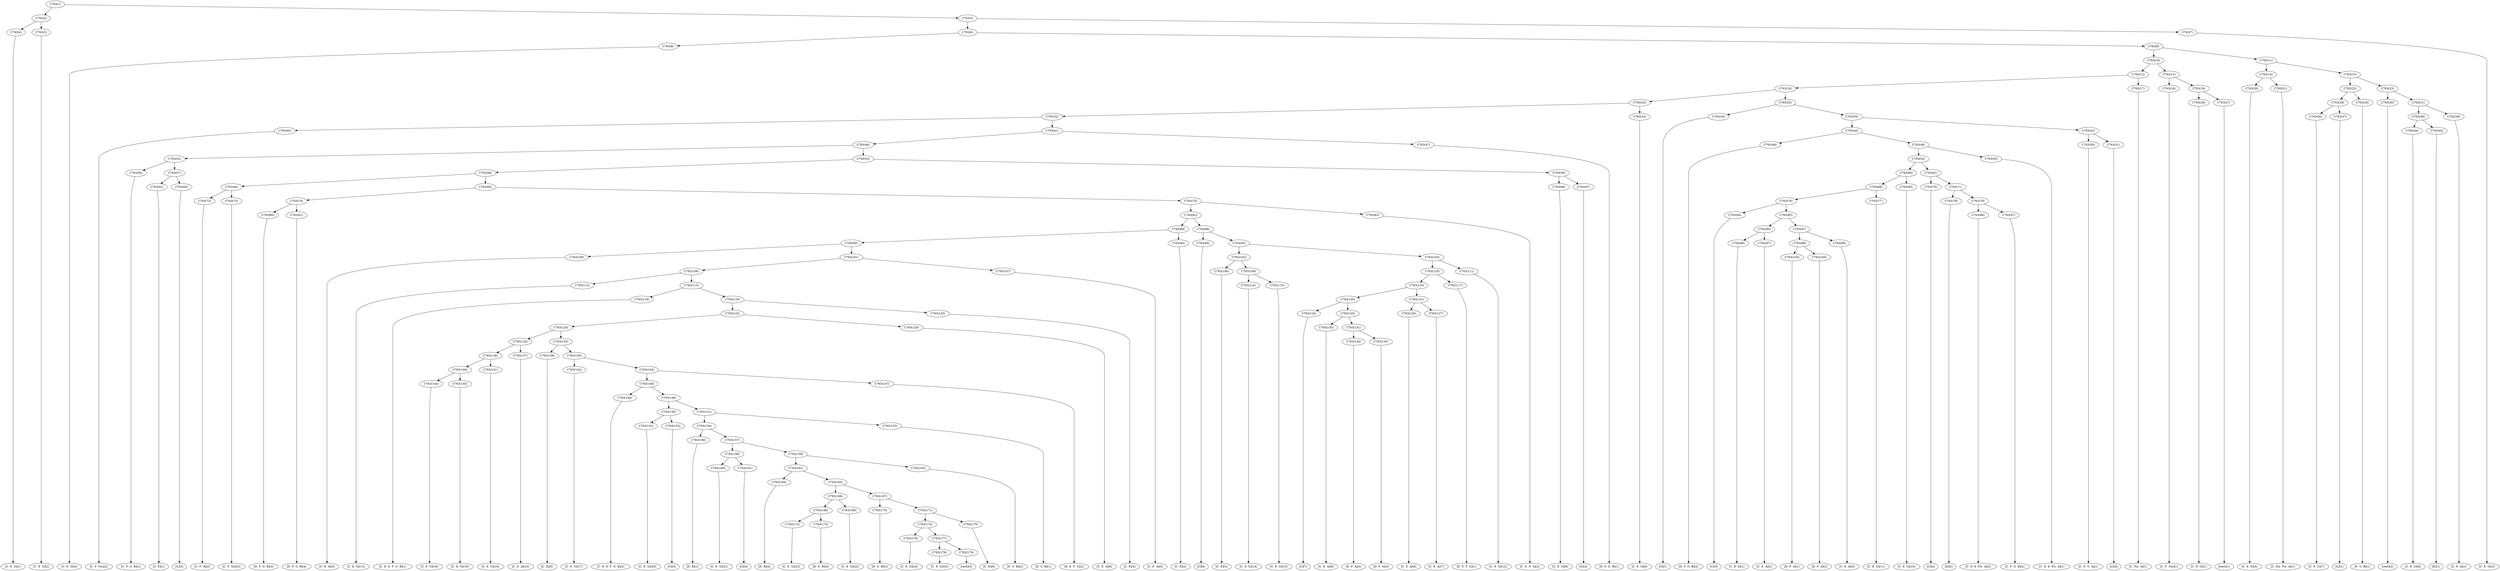 digraph sample{
"C763(1)"->"C763(2)"
"C763(1)"->"C763(3)"
"C763(2)"->"C763(4)"
"C763(2)"->"C763(5)"
"C763(3)"->"C763(6)"
"C763(3)"->"C763(7)"
"C763(4)"->"[C  E  G](1)"
"C763(5)"->"[C  E  G](2)"
"C763(6)"->"C763(8)"
"C763(6)"->"C763(9)"
"C763(7)"->"[C  E  G](3)"
"C763(8)"->"[C  E  G](4)"
"C763(9)"->"C763(10)"
"C763(9)"->"C763(11)"
"C763(10)"->"C763(12)"
"C763(10)"->"C763(13)"
"C763(11)"->"C763(14)"
"C763(11)"->"C763(15)"
"C763(12)"->"C763(16)"
"C763(12)"->"C763(17)"
"C763(13)"->"C763(18)"
"C763(13)"->"C763(19)"
"C763(14)"->"C763(20)"
"C763(14)"->"C763(21)"
"C763(15)"->"C763(22)"
"C763(15)"->"C763(23)"
"C763(16)"->"C763(24)"
"C763(16)"->"C763(25)"
"C763(17)"->"[C  Fis  A](1)"
"C763(18)"->"[C  F  Gis](1)"
"C763(19)"->"C763(26)"
"C763(19)"->"C763(27)"
"C763(20)"->"[C  E  G](5)"
"C763(21)"->"[C  Dis  Fis  A](1)"
"C763(22)"->"C763(28)"
"C763(22)"->"C763(29)"
"C763(23)"->"C763(30)"
"C763(23)"->"C763(31)"
"C763(24)"->"C763(32)"
"C763(24)"->"C763(33)"
"C763(25)"->"C763(34)"
"C763(25)"->"C763(35)"
"C763(26)"->"[C  D  G](1)"
"C763(27)"->"[rest](1)"
"C763(28)"->"C763(36)"
"C763(28)"->"C763(37)"
"C763(29)"->"[F  G  B](1)"
"C763(30)"->"[rest](2)"
"C763(31)"->"C763(38)"
"C763(31)"->"C763(39)"
"C763(32)"->"C763(40)"
"C763(32)"->"C763(41)"
"C763(33)"->"[C  E  G](6)"
"C763(34)"->"[G](1)"
"C763(35)"->"C763(42)"
"C763(35)"->"C763(43)"
"C763(36)"->"[C  E  G](7)"
"C763(37)"->"[C](1)"
"C763(38)"->"C763(44)"
"C763(38)"->"C763(45)"
"C763(39)"->"[C  F  A](1)"
"C763(40)"->"[C  F  Gis](2)"
"C763(41)"->"C763(46)"
"C763(41)"->"C763(47)"
"C763(42)"->"C763(48)"
"C763(42)"->"C763(49)"
"C763(43)"->"C763(50)"
"C763(43)"->"C763(51)"
"C763(44)"->"[C  E  G](8)"
"C763(45)"->"[E](1)"
"C763(46)"->"C763(52)"
"C763(46)"->"C763(53)"
"C763(47)"->"[D  F  G  B](1)"
"C763(48)"->"[D  F  G  B](2)"
"C763(49)"->"C763(54)"
"C763(49)"->"C763(55)"
"C763(50)"->"[C  E  G  A](1)"
"C763(51)"->"[C](2)"
"C763(52)"->"C763(56)"
"C763(52)"->"C763(57)"
"C763(53)"->"C763(58)"
"C763(53)"->"C763(59)"
"C763(54)"->"C763(60)"
"C763(54)"->"C763(61)"
"C763(55)"->"[C  D  E  Fis  A](1)"
"C763(56)"->"[C  F  G  B](1)"
"C763(57)"->"C763(62)"
"C763(57)"->"C763(63)"
"C763(58)"->"C763(64)"
"C763(58)"->"C763(65)"
"C763(59)"->"C763(66)"
"C763(59)"->"C763(67)"
"C763(60)"->"C763(68)"
"C763(60)"->"C763(69)"
"C763(61)"->"C763(70)"
"C763(61)"->"C763(71)"
"C763(62)"->"[C  E](1)"
"C763(63)"->"[C](3)"
"C763(64)"->"C763(72)"
"C763(64)"->"C763(73)"
"C763(65)"->"C763(74)"
"C763(65)"->"C763(75)"
"C763(66)"->"[C  E  G](9)"
"C763(67)"->"[G](2)"
"C763(68)"->"C763(76)"
"C763(68)"->"C763(77)"
"C763(69)"->"[C  E  G](10)"
"C763(70)"->"[C](4)"
"C763(71)"->"C763(78)"
"C763(71)"->"C763(79)"
"C763(72)"->"[C  F  A](2)"
"C763(73)"->"[C  F  Gis](3)"
"C763(74)"->"C763(80)"
"C763(74)"->"C763(81)"
"C763(75)"->"C763(82)"
"C763(75)"->"C763(83)"
"C763(76)"->"C763(84)"
"C763(76)"->"C763(85)"
"C763(77)"->"[C  E  G](11)"
"C763(78)"->"[E](2)"
"C763(79)"->"C763(86)"
"C763(79)"->"C763(87)"
"C763(80)"->"[D  F  G  B](3)"
"C763(81)"->"[D  F  G  B](4)"
"C763(82)"->"C763(88)"
"C763(82)"->"C763(89)"
"C763(83)"->"[C  E  G  A](2)"
"C763(84)"->"[C](5)"
"C763(85)"->"C763(90)"
"C763(85)"->"C763(91)"
"C763(86)"->"[C  D  E  Fis  A](2)"
"C763(87)"->"[C  F  G  B](2)"
"C763(88)"->"C763(92)"
"C763(88)"->"C763(93)"
"C763(89)"->"C763(94)"
"C763(89)"->"C763(95)"
"C763(90)"->"C763(96)"
"C763(90)"->"C763(97)"
"C763(91)"->"C763(98)"
"C763(91)"->"C763(99)"
"C763(92)"->"C763(100)"
"C763(92)"->"C763(101)"
"C763(93)"->"[C  E](2)"
"C763(94)"->"[C](6)"
"C763(95)"->"C763(102)"
"C763(95)"->"C763(103)"
"C763(96)"->"[C  E  A](1)"
"C763(97)"->"[C  E  A](2)"
"C763(98)"->"C763(104)"
"C763(98)"->"C763(105)"
"C763(99)"->"[C  E  A](3)"
"C763(100)"->"[C  E  A](4)"
"C763(101)"->"C763(106)"
"C763(101)"->"C763(107)"
"C763(102)"->"C763(108)"
"C763(102)"->"C763(109)"
"C763(103)"->"C763(110)"
"C763(103)"->"C763(111)"
"C763(104)"->"[D  F  A](1)"
"C763(105)"->"[D  F  A](2)"
"C763(106)"->"C763(112)"
"C763(106)"->"C763(113)"
"C763(107)"->"[C  E  A](5)"
"C763(108)"->"[C  E](3)"
"C763(109)"->"C763(114)"
"C763(109)"->"C763(115)"
"C763(110)"->"C763(116)"
"C763(110)"->"C763(117)"
"C763(111)"->"[C  E  G](12)"
"C763(112)"->"[C  E  G](13)"
"C763(113)"->"C763(118)"
"C763(113)"->"C763(119)"
"C763(114)"->"[C  E  G](14)"
"C763(115)"->"[C  E  G](15)"
"C763(116)"->"C763(120)"
"C763(116)"->"C763(121)"
"C763(117)"->"[D  E  F  G](1)"
"C763(118)"->"[C  D  E  F  G  B](1)"
"C763(119)"->"C763(122)"
"C763(119)"->"C763(123)"
"C763(120)"->"C763(124)"
"C763(120)"->"C763(125)"
"C763(121)"->"C763(126)"
"C763(121)"->"C763(127)"
"C763(122)"->"C763(128)"
"C763(122)"->"C763(129)"
"C763(123)"->"[C  E](4)"
"C763(124)"->"[C](7)"
"C763(125)"->"C763(130)"
"C763(125)"->"C763(131)"
"C763(126)"->"[C  E  A](6)"
"C763(127)"->"[C  E  A](7)"
"C763(128)"->"C763(132)"
"C763(128)"->"C763(133)"
"C763(129)"->"[C  E  A](8)"
"C763(130)"->"[C  E  A](9)"
"C763(131)"->"C763(134)"
"C763(131)"->"C763(135)"
"C763(132)"->"C763(136)"
"C763(132)"->"C763(137)"
"C763(133)"->"C763(138)"
"C763(133)"->"C763(139)"
"C763(134)"->"[D  F  A](3)"
"C763(135)"->"[D  F  A](4)"
"C763(136)"->"C763(140)"
"C763(136)"->"C763(141)"
"C763(137)"->"[C  E  A](10)"
"C763(138)"->"[C  E](5)"
"C763(139)"->"C763(142)"
"C763(139)"->"C763(143)"
"C763(140)"->"C763(144)"
"C763(140)"->"C763(145)"
"C763(141)"->"[C  E  G](16)"
"C763(142)"->"[C  E  G](17)"
"C763(143)"->"C763(146)"
"C763(143)"->"C763(147)"
"C763(144)"->"[C  E  G](18)"
"C763(145)"->"[C  E  G](19)"
"C763(146)"->"C763(148)"
"C763(146)"->"C763(149)"
"C763(147)"->"[D  E  F  G](2)"
"C763(148)"->"[C  D  E  F  G  B](2)"
"C763(149)"->"C763(150)"
"C763(149)"->"C763(151)"
"C763(150)"->"C763(152)"
"C763(150)"->"C763(153)"
"C763(151)"->"C763(154)"
"C763(151)"->"C763(155)"
"C763(152)"->"[C  E  G](20)"
"C763(153)"->"[G](3)"
"C763(154)"->"C763(156)"
"C763(154)"->"C763(157)"
"C763(155)"->"[D  G  B](1)"
"C763(156)"->"[D  B](1)"
"C763(157)"->"C763(158)"
"C763(157)"->"C763(159)"
"C763(158)"->"C763(160)"
"C763(158)"->"C763(161)"
"C763(159)"->"C763(162)"
"C763(159)"->"C763(163)"
"C763(160)"->"[C  E  G](21)"
"C763(161)"->"[G](4)"
"C763(162)"->"C763(164)"
"C763(162)"->"C763(165)"
"C763(163)"->"[D  G  B](2)"
"C763(164)"->"[D  B](2)"
"C763(165)"->"C763(166)"
"C763(165)"->"C763(167)"
"C763(166)"->"C763(168)"
"C763(166)"->"C763(169)"
"C763(167)"->"C763(170)"
"C763(167)"->"C763(171)"
"C763(168)"->"C763(172)"
"C763(168)"->"C763(173)"
"C763(169)"->"[C  E  G](22)"
"C763(170)"->"[D  G  B](3)"
"C763(171)"->"C763(174)"
"C763(171)"->"C763(175)"
"C763(172)"->"[C  E  G](23)"
"C763(173)"->"[D  G  B](4)"
"C763(174)"->"C763(176)"
"C763(174)"->"C763(177)"
"C763(175)"->"[C  E](6)"
"C763(176)"->"[C  E  G](24)"
"C763(177)"->"C763(178)"
"C763(177)"->"C763(179)"
"C763(178)"->"[C  E  G](25)"
"C763(179)"->"[rest](3)"
{rank = min; "C763(1)";}
{rank = same; "C763(2)"; "C763(3)";}
{rank = same; "C763(4)"; "C763(5)"; "C763(6)"; "C763(7)";}
{rank = same; "C763(8)"; "C763(9)";}
{rank = same; "C763(10)"; "C763(11)";}
{rank = same; "C763(12)"; "C763(13)"; "C763(14)"; "C763(15)";}
{rank = same; "C763(16)"; "C763(17)"; "C763(18)"; "C763(19)"; "C763(20)"; "C763(21)"; "C763(22)"; "C763(23)";}
{rank = same; "C763(24)"; "C763(25)"; "C763(26)"; "C763(27)"; "C763(28)"; "C763(29)"; "C763(30)"; "C763(31)";}
{rank = same; "C763(32)"; "C763(33)"; "C763(34)"; "C763(35)"; "C763(36)"; "C763(37)"; "C763(38)"; "C763(39)";}
{rank = same; "C763(40)"; "C763(41)"; "C763(42)"; "C763(43)"; "C763(44)"; "C763(45)";}
{rank = same; "C763(46)"; "C763(47)"; "C763(48)"; "C763(49)"; "C763(50)"; "C763(51)";}
{rank = same; "C763(52)"; "C763(53)"; "C763(54)"; "C763(55)";}
{rank = same; "C763(56)"; "C763(57)"; "C763(58)"; "C763(59)"; "C763(60)"; "C763(61)";}
{rank = same; "C763(62)"; "C763(63)"; "C763(64)"; "C763(65)"; "C763(66)"; "C763(67)"; "C763(68)"; "C763(69)"; "C763(70)"; "C763(71)";}
{rank = same; "C763(72)"; "C763(73)"; "C763(74)"; "C763(75)"; "C763(76)"; "C763(77)"; "C763(78)"; "C763(79)";}
{rank = same; "C763(80)"; "C763(81)"; "C763(82)"; "C763(83)"; "C763(84)"; "C763(85)"; "C763(86)"; "C763(87)";}
{rank = same; "C763(88)"; "C763(89)"; "C763(90)"; "C763(91)";}
{rank = same; "C763(92)"; "C763(93)"; "C763(94)"; "C763(95)"; "C763(96)"; "C763(97)"; "C763(98)"; "C763(99)";}
{rank = same; "C763(100)"; "C763(101)"; "C763(102)"; "C763(103)"; "C763(104)"; "C763(105)";}
{rank = same; "C763(106)"; "C763(107)"; "C763(108)"; "C763(109)"; "C763(110)"; "C763(111)";}
{rank = same; "C763(112)"; "C763(113)"; "C763(114)"; "C763(115)"; "C763(116)"; "C763(117)";}
{rank = same; "C763(118)"; "C763(119)"; "C763(120)"; "C763(121)";}
{rank = same; "C763(122)"; "C763(123)"; "C763(124)"; "C763(125)"; "C763(126)"; "C763(127)";}
{rank = same; "C763(128)"; "C763(129)"; "C763(130)"; "C763(131)";}
{rank = same; "C763(132)"; "C763(133)"; "C763(134)"; "C763(135)";}
{rank = same; "C763(136)"; "C763(137)"; "C763(138)"; "C763(139)";}
{rank = same; "C763(140)"; "C763(141)"; "C763(142)"; "C763(143)";}
{rank = same; "C763(144)"; "C763(145)"; "C763(146)"; "C763(147)";}
{rank = same; "C763(148)"; "C763(149)";}
{rank = same; "C763(150)"; "C763(151)";}
{rank = same; "C763(152)"; "C763(153)"; "C763(154)"; "C763(155)";}
{rank = same; "C763(156)"; "C763(157)";}
{rank = same; "C763(158)"; "C763(159)";}
{rank = same; "C763(160)"; "C763(161)"; "C763(162)"; "C763(163)";}
{rank = same; "C763(164)"; "C763(165)";}
{rank = same; "C763(166)"; "C763(167)";}
{rank = same; "C763(168)"; "C763(169)"; "C763(170)"; "C763(171)";}
{rank = same; "C763(172)"; "C763(173)"; "C763(174)"; "C763(175)";}
{rank = same; "C763(176)"; "C763(177)";}
{rank = same; "C763(178)"; "C763(179)";}
{rank = same; "[C  E  G](1)"; "[C  E  G](2)"; "[C  E  G](3)"; "[C  E  G](4)"; "[C  Fis  A](1)"; "[C  F  Gis](1)"; "[C  E  G](5)"; "[C  Dis  Fis  A](1)"; "[C  D  G](1)"; "[rest](1)"; "[F  G  B](1)"; "[rest](2)"; "[C  E  G](6)"; "[G](1)"; "[C  E  G](7)"; "[C](1)"; "[C  F  A](1)"; "[C  F  Gis](2)"; "[C  E  G](8)"; "[E](1)"; "[D  F  G  B](1)"; "[D  F  G  B](2)"; "[C  E  G  A](1)"; "[C](2)"; "[C  D  E  Fis  A](1)"; "[C  F  G  B](1)"; "[C  E](1)"; "[C](3)"; "[C  E  G](9)"; "[G](2)"; "[C  E  G](10)"; "[C](4)"; "[C  F  A](2)"; "[C  F  Gis](3)"; "[C  E  G](11)"; "[E](2)"; "[D  F  G  B](3)"; "[D  F  G  B](4)"; "[C  E  G  A](2)"; "[C](5)"; "[C  D  E  Fis  A](2)"; "[C  F  G  B](2)"; "[C  E](2)"; "[C](6)"; "[C  E  A](1)"; "[C  E  A](2)"; "[C  E  A](3)"; "[C  E  A](4)"; "[D  F  A](1)"; "[D  F  A](2)"; "[C  E  A](5)"; "[C  E](3)"; "[C  E  G](12)"; "[C  E  G](13)"; "[C  E  G](14)"; "[C  E  G](15)"; "[D  E  F  G](1)"; "[C  D  E  F  G  B](1)"; "[C  E](4)"; "[C](7)"; "[C  E  A](6)"; "[C  E  A](7)"; "[C  E  A](8)"; "[C  E  A](9)"; "[D  F  A](3)"; "[D  F  A](4)"; "[C  E  A](10)"; "[C  E](5)"; "[C  E  G](16)"; "[C  E  G](17)"; "[C  E  G](18)"; "[C  E  G](19)"; "[D  E  F  G](2)"; "[C  D  E  F  G  B](2)"; "[C  E  G](20)"; "[G](3)"; "[D  G  B](1)"; "[D  B](1)"; "[C  E  G](21)"; "[G](4)"; "[D  G  B](2)"; "[D  B](2)"; "[C  E  G](22)"; "[D  G  B](3)"; "[C  E  G](23)"; "[D  G  B](4)"; "[C  E](6)"; "[C  E  G](24)"; "[C  E  G](25)"; "[rest](3)";}
}